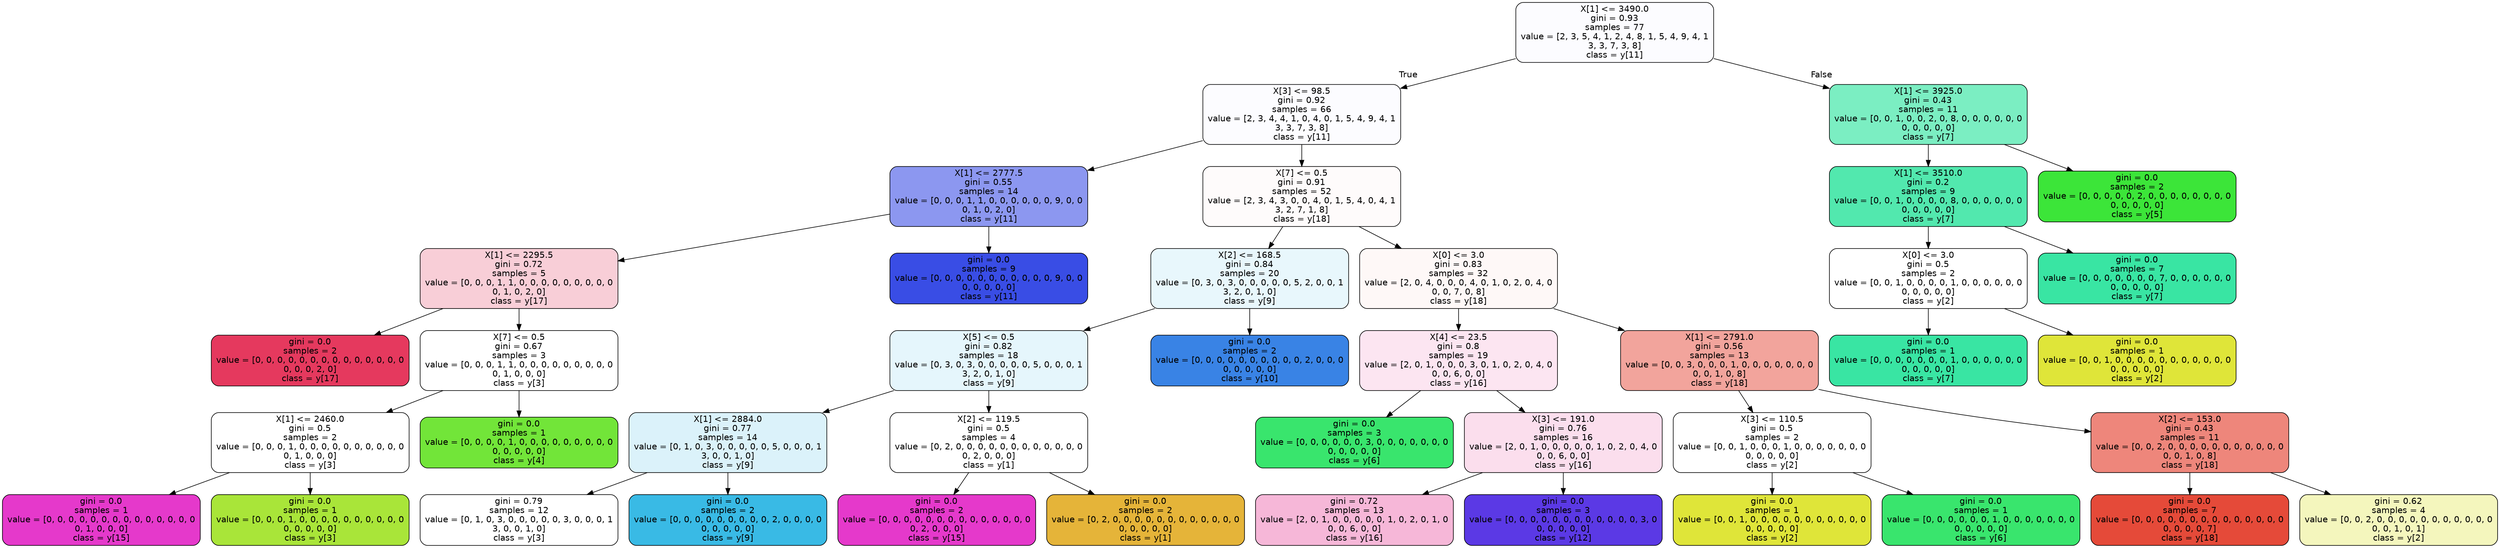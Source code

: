digraph Tree {
node [shape=box, style="filled, rounded", color="black", fontname=helvetica] ;
edge [fontname=helvetica] ;
0 [label="X[1] <= 3490.0\ngini = 0.93\nsamples = 77\nvalue = [2, 3, 5, 4, 1, 2, 4, 8, 1, 5, 4, 9, 4, 1\n3, 3, 7, 3, 8]\nclass = y[11]", fillcolor="#fcfcff"] ;
1 [label="X[3] <= 98.5\ngini = 0.92\nsamples = 66\nvalue = [2, 3, 4, 4, 1, 0, 4, 0, 1, 5, 4, 9, 4, 1\n3, 3, 7, 3, 8]\nclass = y[11]", fillcolor="#fcfcff"] ;
0 -> 1 [labeldistance=2.5, labelangle=45, headlabel="True"] ;
2 [label="X[1] <= 2777.5\ngini = 0.55\nsamples = 14\nvalue = [0, 0, 0, 1, 1, 0, 0, 0, 0, 0, 0, 9, 0, 0\n0, 1, 0, 2, 0]\nclass = y[11]", fillcolor="#8c97f0"] ;
1 -> 2 ;
3 [label="X[1] <= 2295.5\ngini = 0.72\nsamples = 5\nvalue = [0, 0, 0, 1, 1, 0, 0, 0, 0, 0, 0, 0, 0, 0\n0, 1, 0, 2, 0]\nclass = y[17]", fillcolor="#f8ced7"] ;
2 -> 3 ;
4 [label="gini = 0.0\nsamples = 2\nvalue = [0, 0, 0, 0, 0, 0, 0, 0, 0, 0, 0, 0, 0, 0\n0, 0, 0, 2, 0]\nclass = y[17]", fillcolor="#e5395e"] ;
3 -> 4 ;
5 [label="X[7] <= 0.5\ngini = 0.67\nsamples = 3\nvalue = [0, 0, 0, 1, 1, 0, 0, 0, 0, 0, 0, 0, 0, 0\n0, 1, 0, 0, 0]\nclass = y[3]", fillcolor="#ffffff"] ;
3 -> 5 ;
6 [label="X[1] <= 2460.0\ngini = 0.5\nsamples = 2\nvalue = [0, 0, 0, 1, 0, 0, 0, 0, 0, 0, 0, 0, 0, 0\n0, 1, 0, 0, 0]\nclass = y[3]", fillcolor="#ffffff"] ;
5 -> 6 ;
7 [label="gini = 0.0\nsamples = 1\nvalue = [0, 0, 0, 0, 0, 0, 0, 0, 0, 0, 0, 0, 0, 0\n0, 1, 0, 0, 0]\nclass = y[15]", fillcolor="#e539cb"] ;
6 -> 7 ;
8 [label="gini = 0.0\nsamples = 1\nvalue = [0, 0, 0, 1, 0, 0, 0, 0, 0, 0, 0, 0, 0, 0\n0, 0, 0, 0, 0]\nclass = y[3]", fillcolor="#a9e539"] ;
6 -> 8 ;
9 [label="gini = 0.0\nsamples = 1\nvalue = [0, 0, 0, 0, 1, 0, 0, 0, 0, 0, 0, 0, 0, 0\n0, 0, 0, 0, 0]\nclass = y[4]", fillcolor="#72e539"] ;
5 -> 9 ;
10 [label="gini = 0.0\nsamples = 9\nvalue = [0, 0, 0, 0, 0, 0, 0, 0, 0, 0, 0, 9, 0, 0\n0, 0, 0, 0, 0]\nclass = y[11]", fillcolor="#394de5"] ;
2 -> 10 ;
11 [label="X[7] <= 0.5\ngini = 0.91\nsamples = 52\nvalue = [2, 3, 4, 3, 0, 0, 4, 0, 1, 5, 4, 0, 4, 1\n3, 2, 7, 1, 8]\nclass = y[18]", fillcolor="#fefbfb"] ;
1 -> 11 ;
12 [label="X[2] <= 168.5\ngini = 0.84\nsamples = 20\nvalue = [0, 3, 0, 3, 0, 0, 0, 0, 0, 5, 2, 0, 0, 1\n3, 2, 0, 1, 0]\nclass = y[9]", fillcolor="#e8f7fc"] ;
11 -> 12 ;
13 [label="X[5] <= 0.5\ngini = 0.82\nsamples = 18\nvalue = [0, 3, 0, 3, 0, 0, 0, 0, 0, 5, 0, 0, 0, 1\n3, 2, 0, 1, 0]\nclass = y[9]", fillcolor="#e5f6fc"] ;
12 -> 13 ;
14 [label="X[1] <= 2884.0\ngini = 0.77\nsamples = 14\nvalue = [0, 1, 0, 3, 0, 0, 0, 0, 0, 5, 0, 0, 0, 1\n3, 0, 0, 1, 0]\nclass = y[9]", fillcolor="#dbf2fa"] ;
13 -> 14 ;
15 [label="gini = 0.79\nsamples = 12\nvalue = [0, 1, 0, 3, 0, 0, 0, 0, 0, 3, 0, 0, 0, 1\n3, 0, 0, 1, 0]\nclass = y[3]", fillcolor="#ffffff"] ;
14 -> 15 ;
16 [label="gini = 0.0\nsamples = 2\nvalue = [0, 0, 0, 0, 0, 0, 0, 0, 0, 2, 0, 0, 0, 0\n0, 0, 0, 0, 0]\nclass = y[9]", fillcolor="#39bae5"] ;
14 -> 16 ;
17 [label="X[2] <= 119.5\ngini = 0.5\nsamples = 4\nvalue = [0, 2, 0, 0, 0, 0, 0, 0, 0, 0, 0, 0, 0, 0\n0, 2, 0, 0, 0]\nclass = y[1]", fillcolor="#ffffff"] ;
13 -> 17 ;
18 [label="gini = 0.0\nsamples = 2\nvalue = [0, 0, 0, 0, 0, 0, 0, 0, 0, 0, 0, 0, 0, 0\n0, 2, 0, 0, 0]\nclass = y[15]", fillcolor="#e539cb"] ;
17 -> 18 ;
19 [label="gini = 0.0\nsamples = 2\nvalue = [0, 2, 0, 0, 0, 0, 0, 0, 0, 0, 0, 0, 0, 0\n0, 0, 0, 0, 0]\nclass = y[1]", fillcolor="#e5b439"] ;
17 -> 19 ;
20 [label="gini = 0.0\nsamples = 2\nvalue = [0, 0, 0, 0, 0, 0, 0, 0, 0, 0, 2, 0, 0, 0\n0, 0, 0, 0, 0]\nclass = y[10]", fillcolor="#3983e5"] ;
12 -> 20 ;
21 [label="X[0] <= 3.0\ngini = 0.83\nsamples = 32\nvalue = [2, 0, 4, 0, 0, 0, 4, 0, 1, 0, 2, 0, 4, 0\n0, 0, 7, 0, 8]\nclass = y[18]", fillcolor="#fef8f7"] ;
11 -> 21 ;
22 [label="X[4] <= 23.5\ngini = 0.8\nsamples = 19\nvalue = [2, 0, 1, 0, 0, 0, 3, 0, 1, 0, 2, 0, 4, 0\n0, 0, 6, 0, 0]\nclass = y[16]", fillcolor="#fce5f1"] ;
21 -> 22 ;
23 [label="gini = 0.0\nsamples = 3\nvalue = [0, 0, 0, 0, 0, 0, 3, 0, 0, 0, 0, 0, 0, 0\n0, 0, 0, 0, 0]\nclass = y[6]", fillcolor="#39e56d"] ;
22 -> 23 ;
24 [label="X[3] <= 191.0\ngini = 0.76\nsamples = 16\nvalue = [2, 0, 1, 0, 0, 0, 0, 0, 1, 0, 2, 0, 4, 0\n0, 0, 6, 0, 0]\nclass = y[16]", fillcolor="#fbdeed"] ;
22 -> 24 ;
25 [label="gini = 0.72\nsamples = 13\nvalue = [2, 0, 1, 0, 0, 0, 0, 0, 1, 0, 2, 0, 1, 0\n0, 0, 6, 0, 0]\nclass = y[16]", fillcolor="#f6b7d8"] ;
24 -> 25 ;
26 [label="gini = 0.0\nsamples = 3\nvalue = [0, 0, 0, 0, 0, 0, 0, 0, 0, 0, 0, 0, 3, 0\n0, 0, 0, 0, 0]\nclass = y[12]", fillcolor="#5b39e5"] ;
24 -> 26 ;
27 [label="X[1] <= 2791.0\ngini = 0.56\nsamples = 13\nvalue = [0, 0, 3, 0, 0, 0, 1, 0, 0, 0, 0, 0, 0, 0\n0, 0, 1, 0, 8]\nclass = y[18]", fillcolor="#f2a49c"] ;
21 -> 27 ;
28 [label="X[3] <= 110.5\ngini = 0.5\nsamples = 2\nvalue = [0, 0, 1, 0, 0, 0, 1, 0, 0, 0, 0, 0, 0, 0\n0, 0, 0, 0, 0]\nclass = y[2]", fillcolor="#ffffff"] ;
27 -> 28 ;
29 [label="gini = 0.0\nsamples = 1\nvalue = [0, 0, 1, 0, 0, 0, 0, 0, 0, 0, 0, 0, 0, 0\n0, 0, 0, 0, 0]\nclass = y[2]", fillcolor="#dfe539"] ;
28 -> 29 ;
30 [label="gini = 0.0\nsamples = 1\nvalue = [0, 0, 0, 0, 0, 0, 1, 0, 0, 0, 0, 0, 0, 0\n0, 0, 0, 0, 0]\nclass = y[6]", fillcolor="#39e56d"] ;
28 -> 30 ;
31 [label="X[2] <= 153.0\ngini = 0.43\nsamples = 11\nvalue = [0, 0, 2, 0, 0, 0, 0, 0, 0, 0, 0, 0, 0, 0\n0, 0, 1, 0, 8]\nclass = y[18]", fillcolor="#ee867b"] ;
27 -> 31 ;
32 [label="gini = 0.0\nsamples = 7\nvalue = [0, 0, 0, 0, 0, 0, 0, 0, 0, 0, 0, 0, 0, 0\n0, 0, 0, 0, 7]\nclass = y[18]", fillcolor="#e54a39"] ;
31 -> 32 ;
33 [label="gini = 0.62\nsamples = 4\nvalue = [0, 0, 2, 0, 0, 0, 0, 0, 0, 0, 0, 0, 0, 0\n0, 0, 1, 0, 1]\nclass = y[2]", fillcolor="#f4f6bd"] ;
31 -> 33 ;
34 [label="X[1] <= 3925.0\ngini = 0.43\nsamples = 11\nvalue = [0, 0, 1, 0, 0, 2, 0, 8, 0, 0, 0, 0, 0, 0\n0, 0, 0, 0, 0]\nclass = y[7]", fillcolor="#7beec2"] ;
0 -> 34 [labeldistance=2.5, labelangle=-45, headlabel="False"] ;
35 [label="X[1] <= 3510.0\ngini = 0.2\nsamples = 9\nvalue = [0, 0, 1, 0, 0, 0, 0, 8, 0, 0, 0, 0, 0, 0\n0, 0, 0, 0, 0]\nclass = y[7]", fillcolor="#52e8ae"] ;
34 -> 35 ;
36 [label="X[0] <= 3.0\ngini = 0.5\nsamples = 2\nvalue = [0, 0, 1, 0, 0, 0, 0, 1, 0, 0, 0, 0, 0, 0\n0, 0, 0, 0, 0]\nclass = y[2]", fillcolor="#ffffff"] ;
35 -> 36 ;
37 [label="gini = 0.0\nsamples = 1\nvalue = [0, 0, 0, 0, 0, 0, 0, 1, 0, 0, 0, 0, 0, 0\n0, 0, 0, 0, 0]\nclass = y[7]", fillcolor="#39e5a3"] ;
36 -> 37 ;
38 [label="gini = 0.0\nsamples = 1\nvalue = [0, 0, 1, 0, 0, 0, 0, 0, 0, 0, 0, 0, 0, 0\n0, 0, 0, 0, 0]\nclass = y[2]", fillcolor="#dfe539"] ;
36 -> 38 ;
39 [label="gini = 0.0\nsamples = 7\nvalue = [0, 0, 0, 0, 0, 0, 0, 7, 0, 0, 0, 0, 0, 0\n0, 0, 0, 0, 0]\nclass = y[7]", fillcolor="#39e5a3"] ;
35 -> 39 ;
40 [label="gini = 0.0\nsamples = 2\nvalue = [0, 0, 0, 0, 0, 2, 0, 0, 0, 0, 0, 0, 0, 0\n0, 0, 0, 0, 0]\nclass = y[5]", fillcolor="#3ce539"] ;
34 -> 40 ;
}